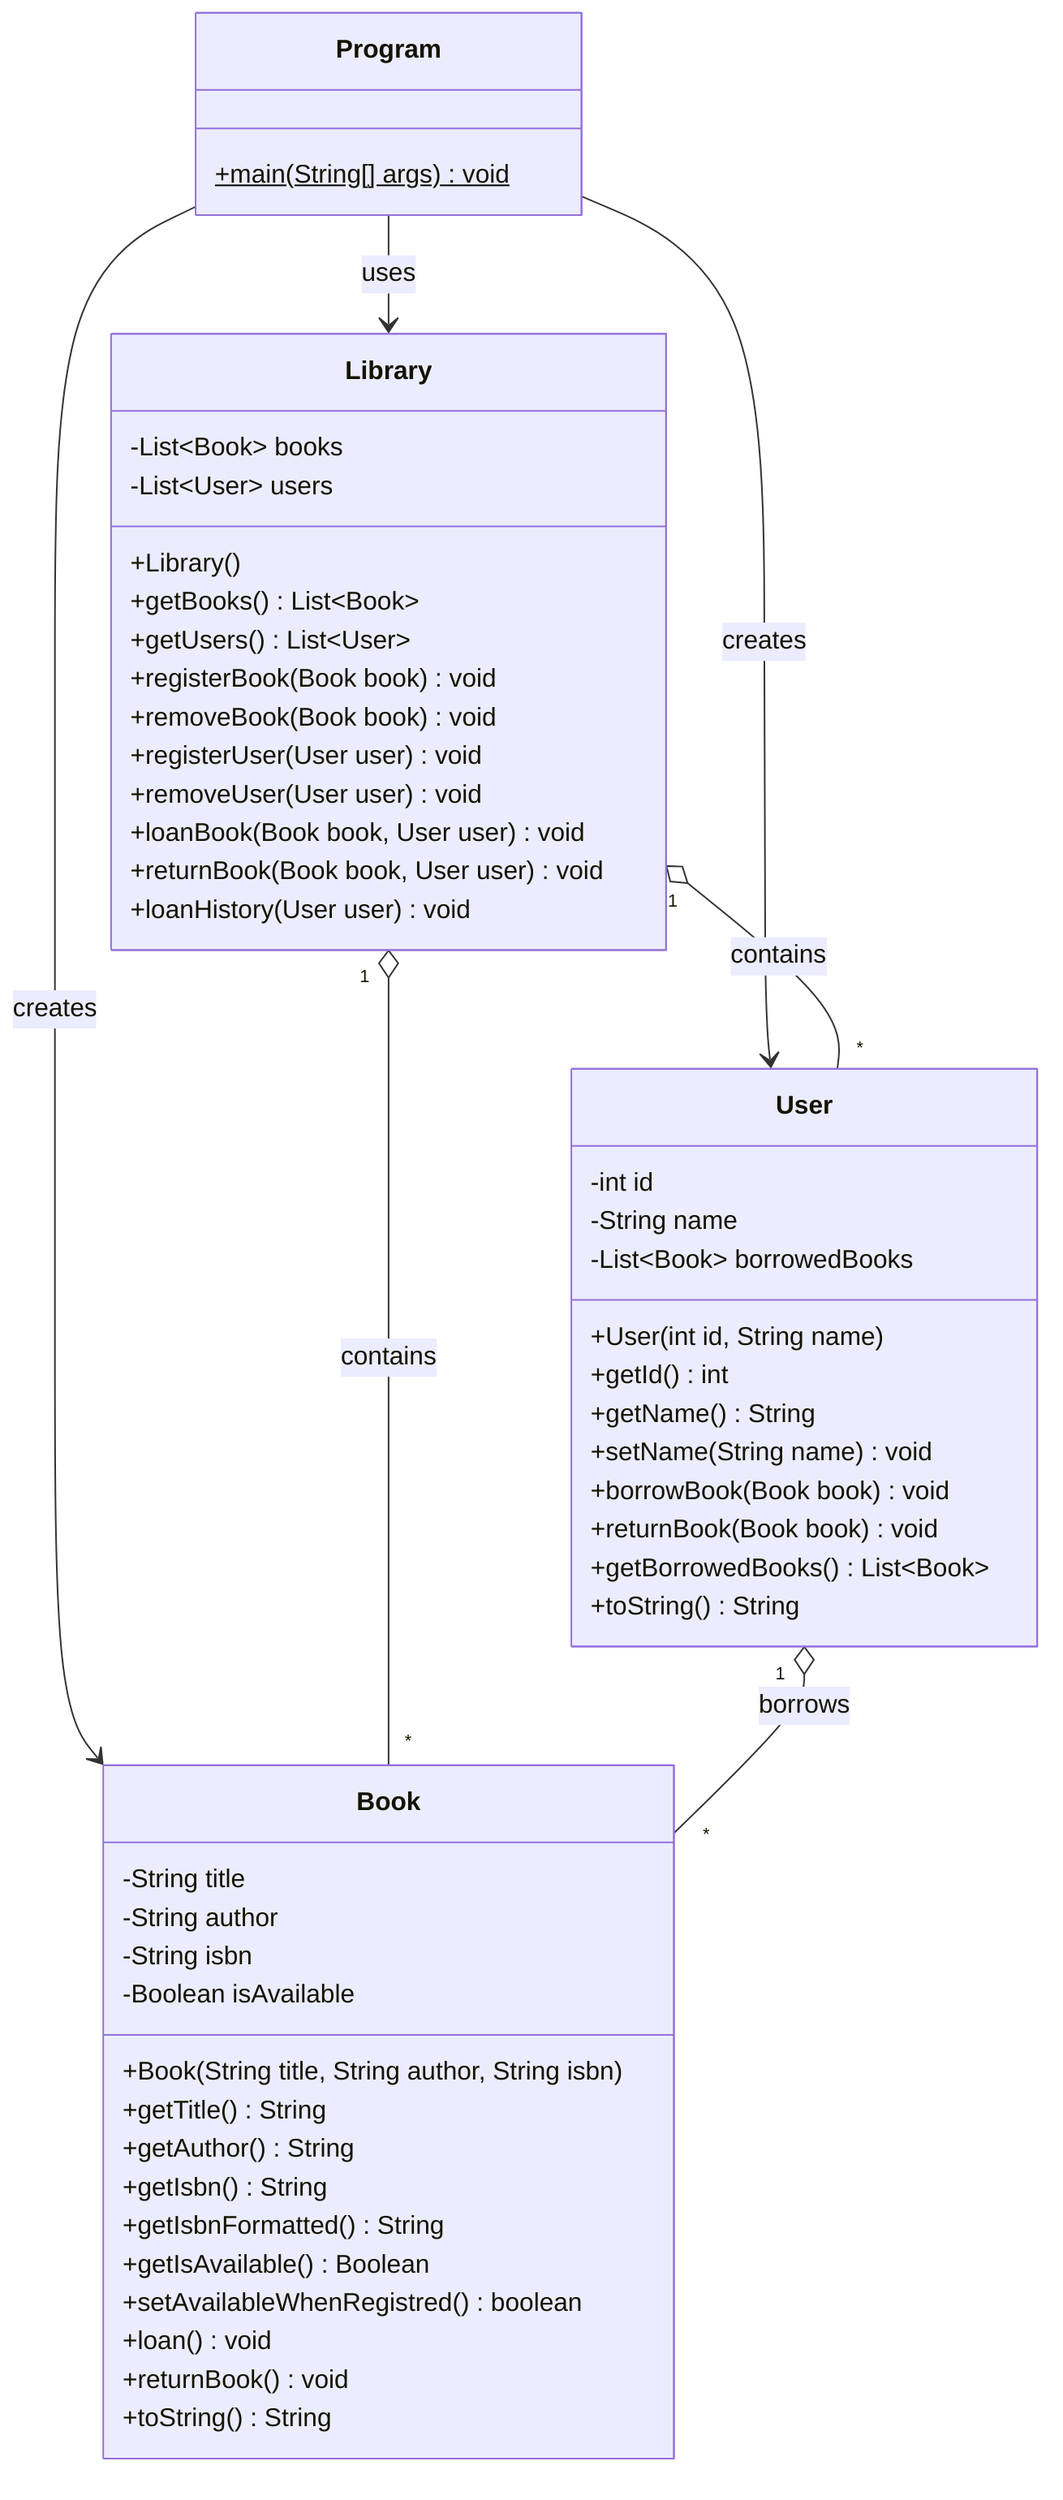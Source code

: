 classDiagram
    Program --> Library : uses
    Program --> Book : creates
    Program --> User : creates
    Library "1" o-- "*" Book : contains
    Library "1" o-- "*" User : contains
    User "1" o-- "*" Book : borrows

    class Program {
        +main(String[] args)$ void
    }

    class Book {
        -String title
        -String author
        -String isbn
        -Boolean isAvailable
        +Book(String title, String author, String isbn)
        +getTitle() String
        +getAuthor() String
        +getIsbn() String
        +getIsbnFormatted() String
        +getIsAvailable() Boolean
        +setAvailableWhenRegistred() boolean
        +loan() void
        +returnBook() void
        +toString() String
    }

    class User {
        -int id
        -String name
        -List~Book~ borrowedBooks
        +User(int id, String name)
        +getId() int
        +getName() String
        +setName(String name) void
        +borrowBook(Book book) void
        +returnBook(Book book) void
        +getBorrowedBooks() List~Book~
        +toString() String
    }

    class Library {
        -List~Book~ books
        -List~User~ users
        +Library()
        +getBooks() List~Book~
        +getUsers() List~User~
        +registerBook(Book book) void
        +removeBook(Book book) void
        +registerUser(User user) void
        +removeUser(User user) void
        +loanBook(Book book, User user) void
        +returnBook(Book book, User user) void
        +loanHistory(User user) void
    }